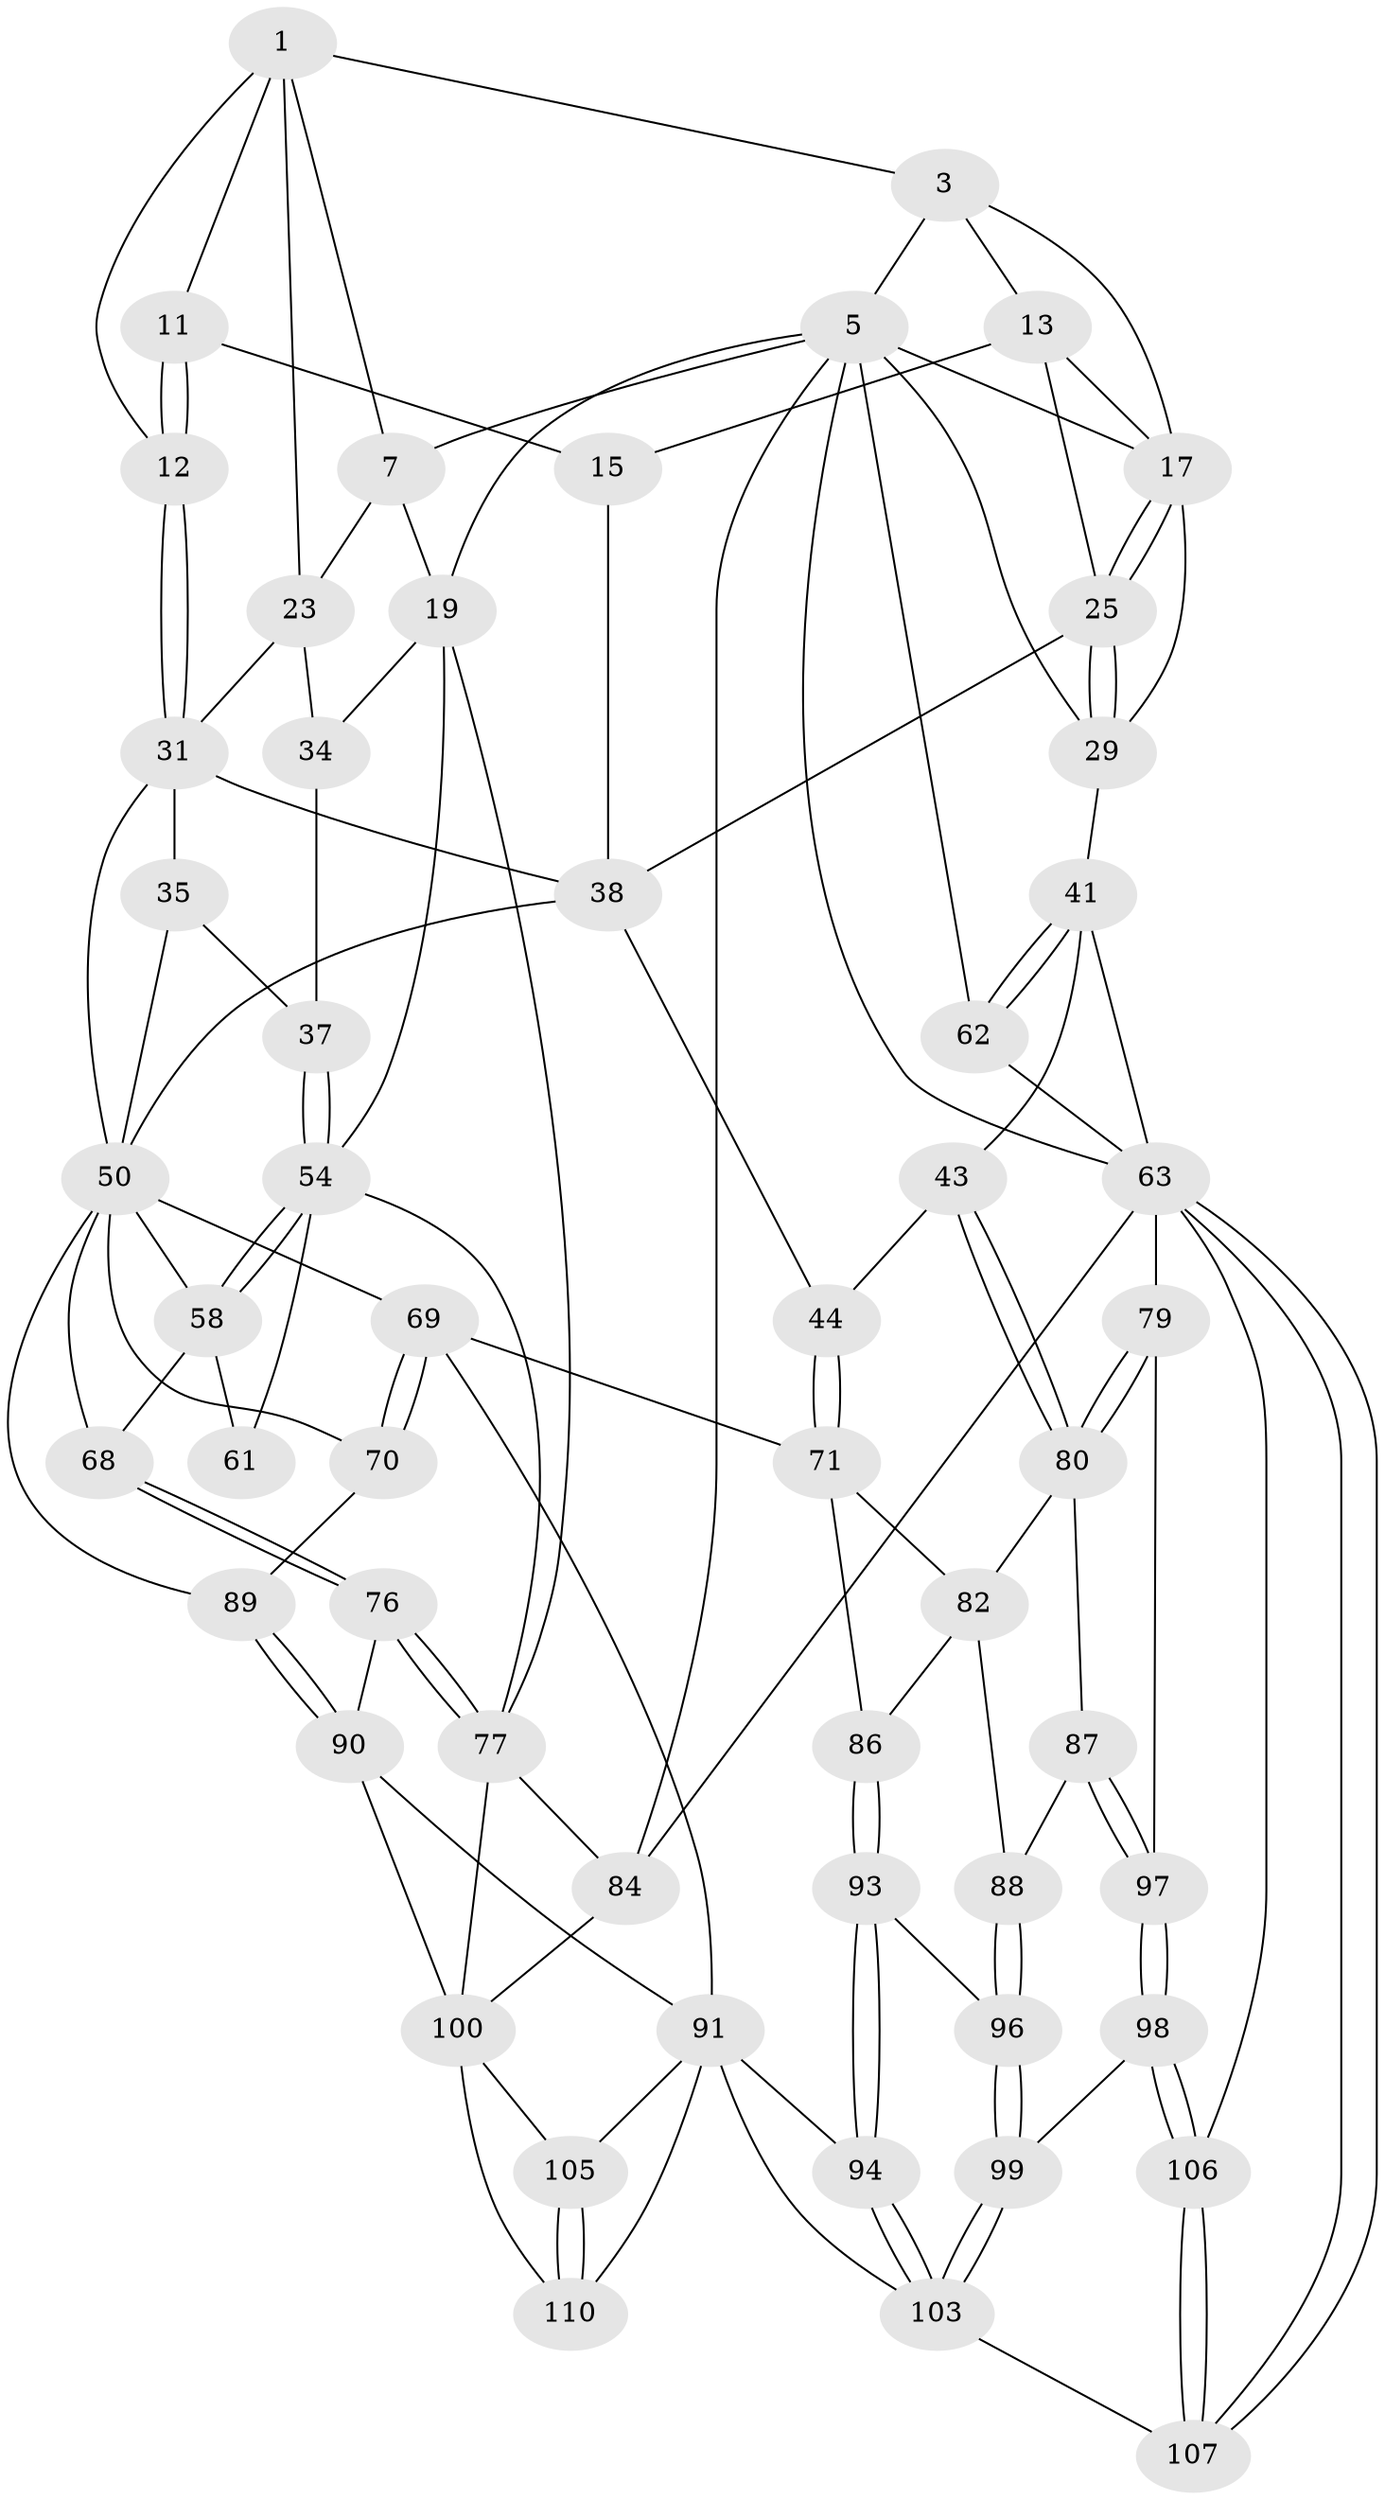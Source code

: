// original degree distribution, {3: 0.01818181818181818, 4: 0.23636363636363636, 5: 0.5272727272727272, 6: 0.21818181818181817}
// Generated by graph-tools (version 1.1) at 2025/17/03/09/25 04:17:07]
// undirected, 55 vertices, 132 edges
graph export_dot {
graph [start="1"]
  node [color=gray90,style=filled];
  1 [pos="+0.4217788066192379+0",super="+8+2"];
  3 [pos="+0.7174602205154526+0",super="+4"];
  5 [pos="+1+0",super="+6+30"];
  7 [pos="+0.27724412838178575+0",super="+10"];
  11 [pos="+0.532661931312771+0.18630196609023927"];
  12 [pos="+0.4933494412644525+0.1971685694489804"];
  13 [pos="+0.7251306844885086+0",super="+14+16"];
  15 [pos="+0.6031303230625358+0.20330264144495389"];
  17 [pos="+0.7980103512705962+0.03779031071880373",super="+18"];
  19 [pos="+0+0.24360737539882069",super="+20+57"];
  23 [pos="+0.28699939730035684+0.1848051260618737",super="+24"];
  25 [pos="+0.8295639697293775+0.19520910270114616",super="+26"];
  29 [pos="+0.8765898990017589+0.22041296058991883",super="+40"];
  31 [pos="+0.4932514057035562+0.19737750514717212",super="+32+47"];
  34 [pos="+0.08973997395728195+0.26415900700843814"];
  35 [pos="+0.3325532311513067+0.31804849342731806",super="+36"];
  37 [pos="+0.1698596956422735+0.33235364672182766"];
  38 [pos="+0.7193042034958793+0.33583862868304754",super="+39"];
  41 [pos="+0.8620940975671809+0.3946768834121189",super="+42"];
  43 [pos="+0.7637165269709528+0.4553199538440633"];
  44 [pos="+0.7254305423547671+0.45743707590797633"];
  50 [pos="+0.3958921702018771+0.4535347966665109",super="+59+51"];
  54 [pos="+0.1726824115557273+0.40888910020029606",super="+55"];
  58 [pos="+0.21251048329143943+0.50945751412063",super="+60"];
  61 [pos="+0.13465031860195759+0.5443363765553874"];
  62 [pos="+1+0.5227453166836594"];
  63 [pos="+1+1",super="+64"];
  68 [pos="+0.2555071618838931+0.6193304587051994"];
  69 [pos="+0.48649898913862527+0.6468187923204162",super="+73"];
  70 [pos="+0.43165736420205447+0.6213460644330754"];
  71 [pos="+0.7068364832215082+0.5264101591580616",super="+72"];
  76 [pos="+0.17406179755752352+0.7114330888202723"];
  77 [pos="+0.135761164685482+0.7345736868529026",super="+78"];
  79 [pos="+0.9023036985164394+0.6665573444532406"];
  80 [pos="+0.8967959567936686+0.6638764651108515",super="+81"];
  82 [pos="+0.7097763863936409+0.5509714596030075",super="+85"];
  84 [pos="+0+1"];
  86 [pos="+0.5701227757146109+0.6858920951645607"];
  87 [pos="+0.7417372347538738+0.7119026541537973"];
  88 [pos="+0.7369301242217299+0.7141476611487921"];
  89 [pos="+0.3256563893460745+0.6512900229096125"];
  90 [pos="+0.33151647650331256+0.7424015863107816",super="+92"];
  91 [pos="+0.43340594360982027+0.7653580886641997",super="+95"];
  93 [pos="+0.6274472193086474+0.7855787825198627"];
  94 [pos="+0.6038478819148955+0.8483106449791193"];
  96 [pos="+0.6665047039577854+0.7716335364916458"];
  97 [pos="+0.8198759736952623+0.8261066176476481"];
  98 [pos="+0.8210316563865125+0.8428804415153083"];
  99 [pos="+0.8008798569389035+0.8634284914059832"];
  100 [pos="+0.34166285875354935+0.8463396101318252",super="+101"];
  103 [pos="+0.6874656012950181+1",super="+108"];
  105 [pos="+0.3662349797408422+0.8897055154099327"];
  106 [pos="+0.9950386651324389+0.863491531923393"];
  107 [pos="+0.7601817240177255+1"];
  110 [pos="+0.31351109154522827+1"];
  1 -- 12;
  1 -- 23;
  1 -- 7;
  1 -- 3;
  1 -- 11;
  3 -- 13;
  3 -- 5;
  3 -- 17;
  5 -- 63;
  5 -- 19;
  5 -- 84;
  5 -- 7;
  5 -- 29;
  5 -- 62;
  5 -- 17;
  7 -- 19;
  7 -- 23;
  11 -- 12;
  11 -- 12;
  11 -- 15;
  12 -- 31;
  12 -- 31;
  13 -- 15;
  13 -- 17;
  13 -- 25;
  15 -- 38;
  17 -- 25;
  17 -- 25;
  17 -- 29;
  19 -- 34;
  19 -- 77;
  19 -- 54;
  23 -- 34;
  23 -- 31;
  25 -- 29;
  25 -- 29;
  25 -- 38 [weight=2];
  29 -- 41;
  31 -- 50;
  31 -- 35;
  31 -- 38;
  34 -- 37;
  35 -- 37;
  35 -- 50;
  37 -- 54;
  37 -- 54;
  38 -- 50;
  38 -- 44;
  41 -- 62;
  41 -- 62;
  41 -- 43;
  41 -- 63;
  43 -- 44;
  43 -- 80;
  43 -- 80;
  44 -- 71;
  44 -- 71;
  50 -- 69;
  50 -- 68;
  50 -- 70;
  50 -- 89;
  50 -- 58;
  54 -- 58;
  54 -- 58;
  54 -- 61 [weight=2];
  54 -- 77;
  58 -- 68;
  58 -- 61;
  62 -- 63;
  63 -- 107;
  63 -- 107;
  63 -- 84;
  63 -- 79;
  63 -- 106;
  68 -- 76;
  68 -- 76;
  69 -- 70;
  69 -- 70;
  69 -- 91;
  69 -- 71;
  70 -- 89;
  71 -- 82;
  71 -- 86;
  76 -- 77;
  76 -- 77;
  76 -- 90;
  77 -- 84;
  77 -- 100;
  79 -- 80;
  79 -- 80;
  79 -- 97;
  80 -- 82;
  80 -- 87;
  82 -- 88;
  82 -- 86;
  84 -- 100;
  86 -- 93;
  86 -- 93;
  87 -- 88;
  87 -- 97;
  87 -- 97;
  88 -- 96;
  88 -- 96;
  89 -- 90;
  89 -- 90;
  90 -- 91;
  90 -- 100;
  91 -- 103;
  91 -- 105;
  91 -- 110;
  91 -- 94;
  93 -- 94;
  93 -- 94;
  93 -- 96;
  94 -- 103;
  94 -- 103;
  96 -- 99;
  96 -- 99;
  97 -- 98;
  97 -- 98;
  98 -- 99;
  98 -- 106;
  98 -- 106;
  99 -- 103;
  99 -- 103;
  100 -- 105;
  100 -- 110;
  103 -- 107;
  105 -- 110;
  105 -- 110;
  106 -- 107;
  106 -- 107;
}
